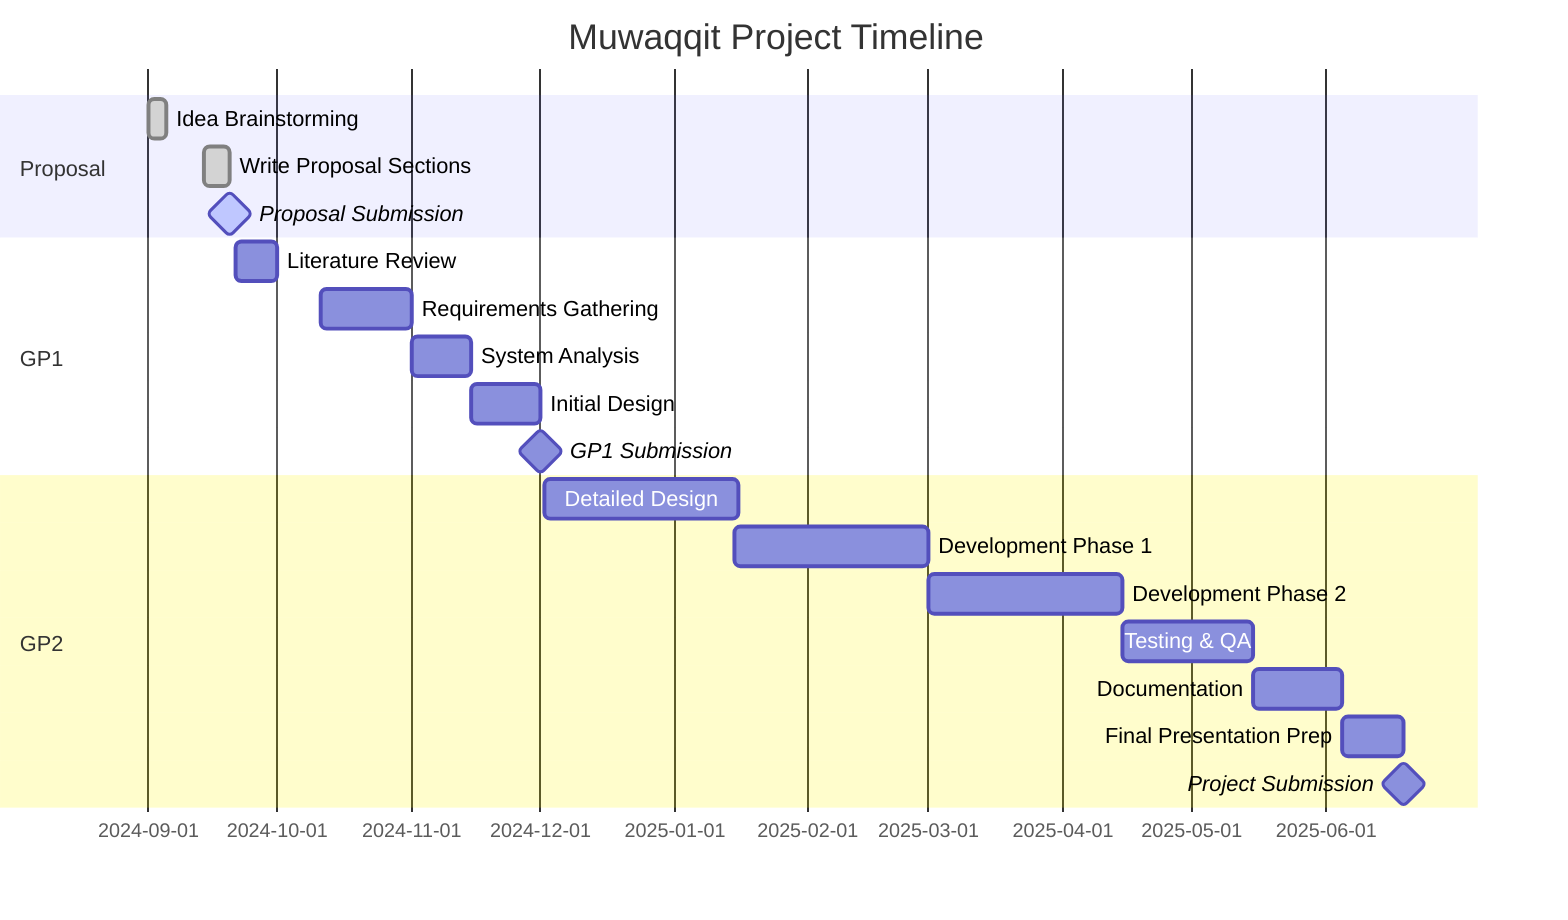 %% use this to compile it:
%% mmdc -i docs/diagrams/gantt.mmd -o ./docs/proposal/images/gantt.png -w 900
gantt
    title Muwaqqit Project Timeline
    dateFormat  YYYY-MM-DD
    axisFormat %Y-%m-%d
    todayMarker off

    section Proposal
    Idea Brainstorming          :done, a1, 2024-09-01, 4d
    Write Proposal Sections     :done, a2, 2024-09-14, 6d
    Proposal Submission         :milestone, active, a3, 2024-09-20, 0d
    section GP1
    Literature Review           :a4, 2024-09-21, 10d
    Requirements Gathering      :a5, 2024-10-11, 21d
    System Analysis             :a6, 2024-11-01, 14d
    Initial Design              :a7, 2024-11-15, 16d
    GP1 Submission              :milestone, gp1-sub, 2024-12-01, 0d
    section GP2
    Detailed Design             :a8, 2024-12-02, 45d
    Development Phase 1         :a9, 2025-01-15, 45d
    Development Phase 2         :a10, 2025-03-01, 45d
    Testing & QA                :a11, 2025-04-15, 30d
    Documentation               :a12, 2025-05-15, 21d
    Final Presentation Prep     :a13, 2025-06-05, 14d
    Project Submission          :milestone, a14, 2025-06-19, 0d